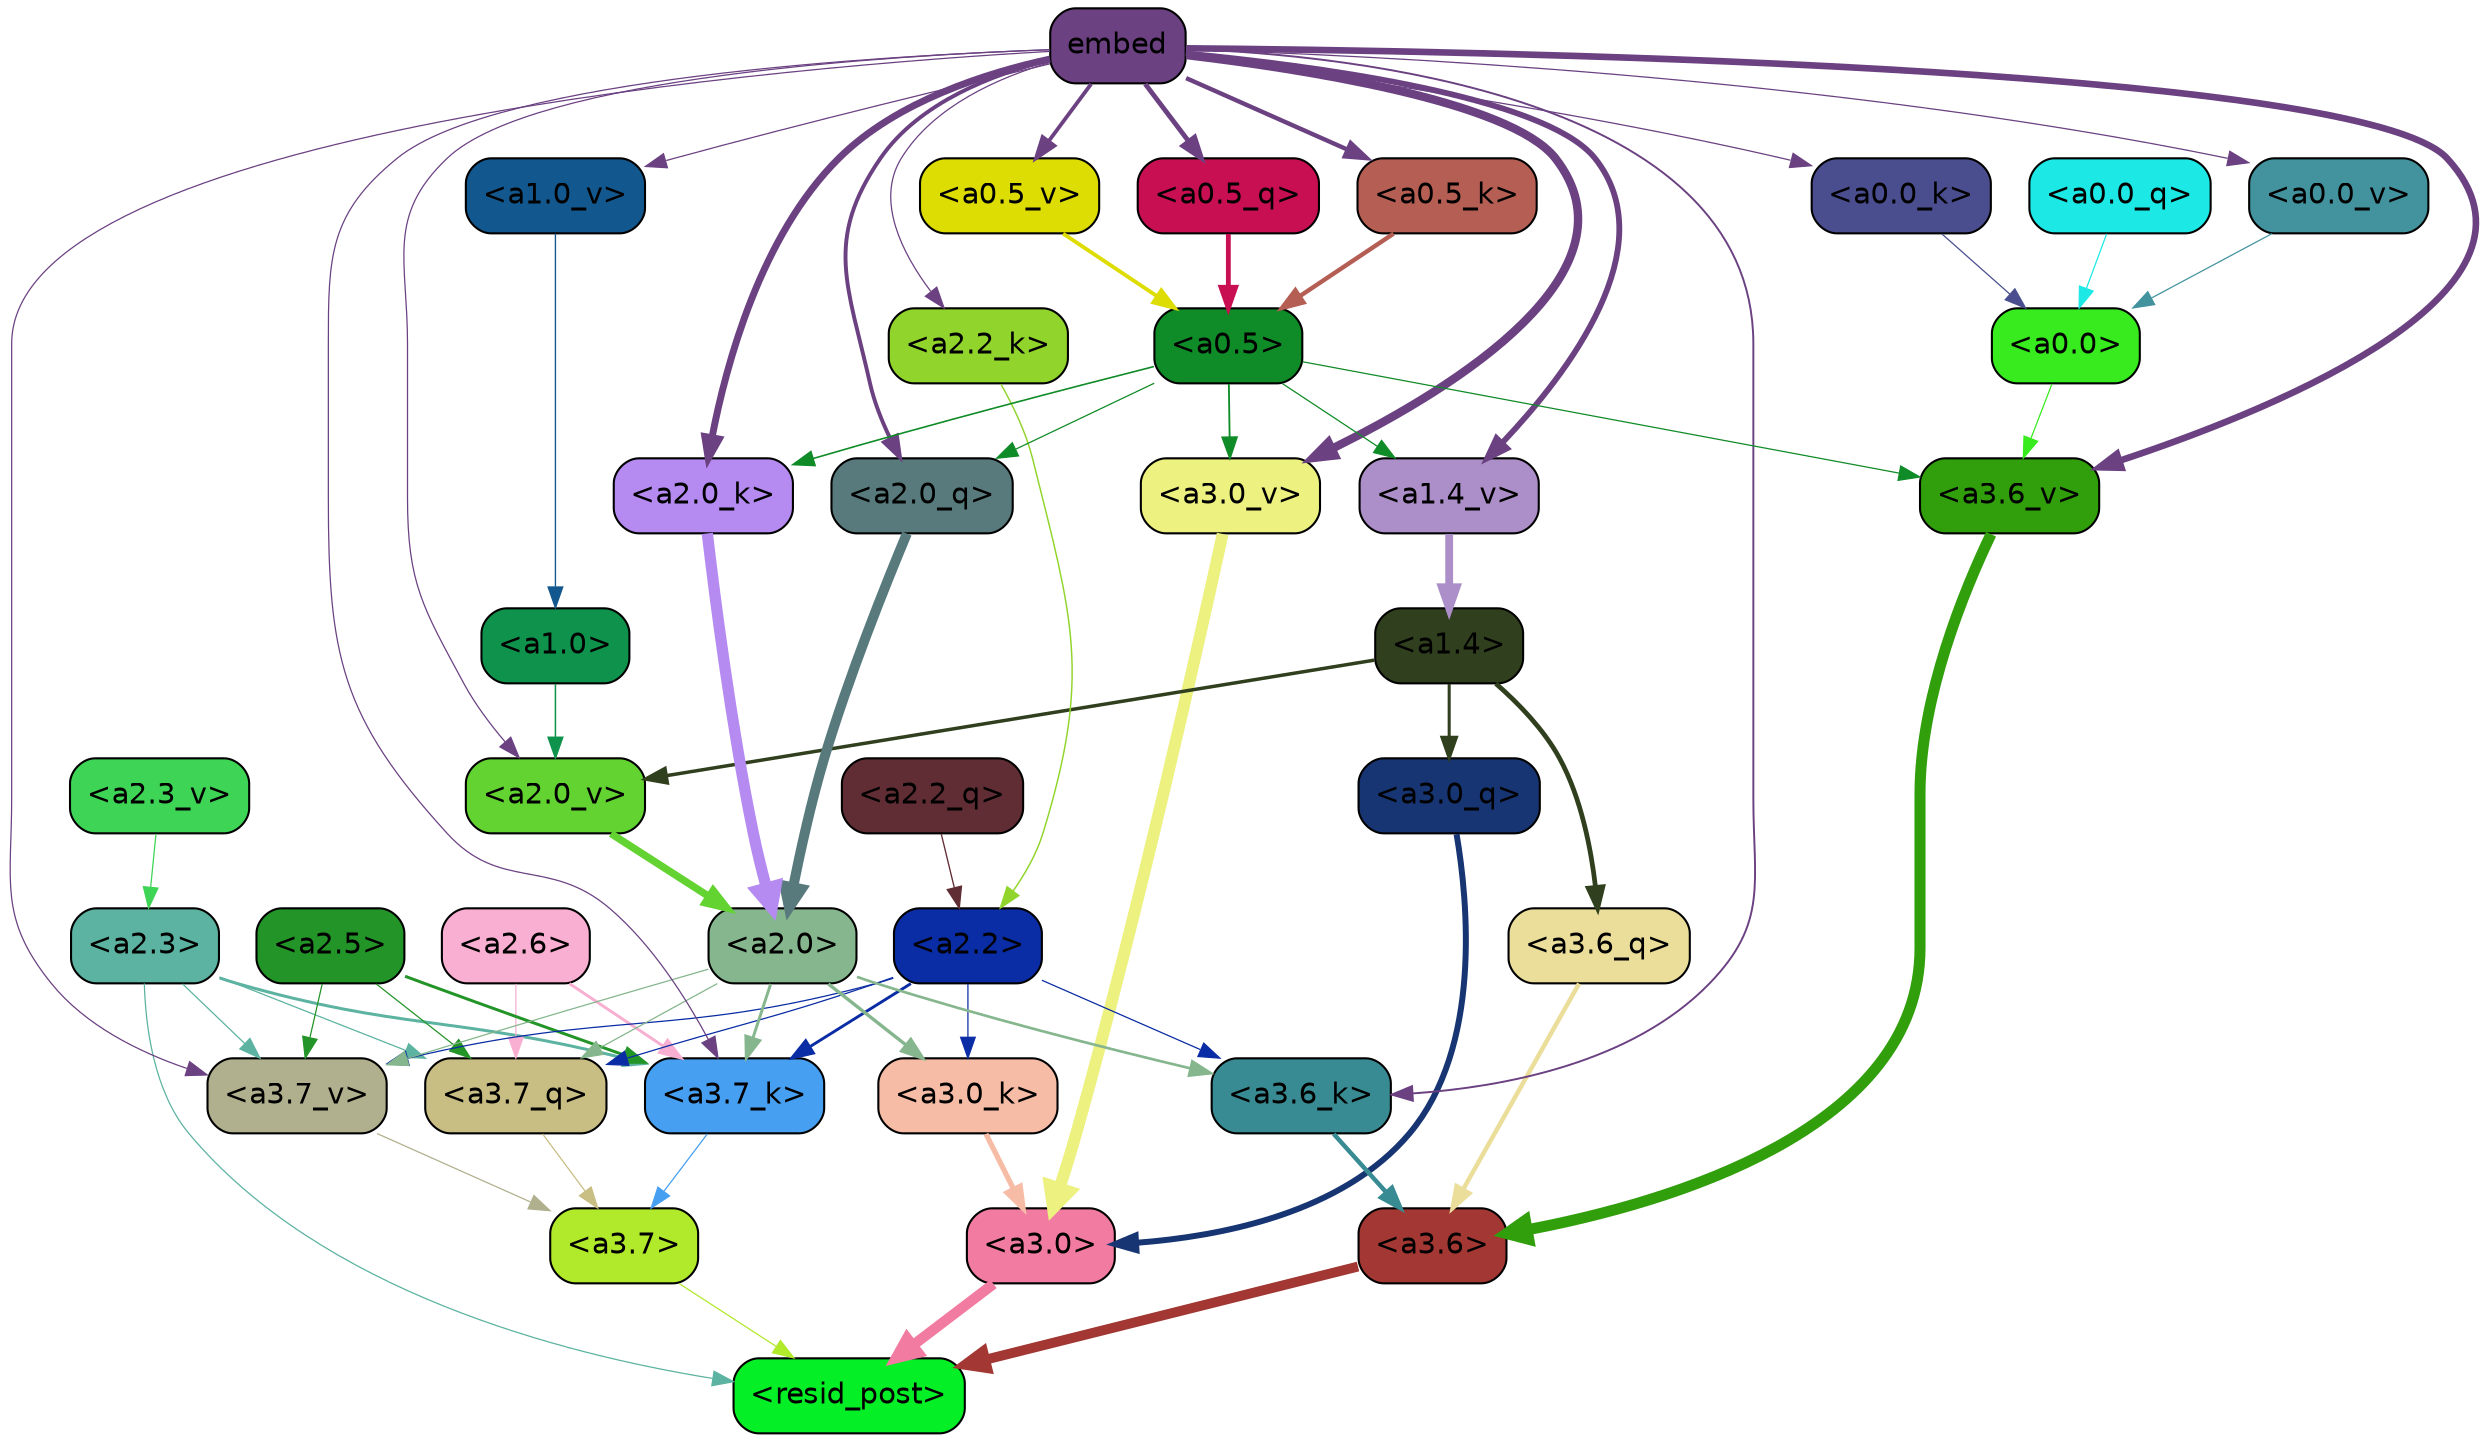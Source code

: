 strict digraph "" {
	graph [bgcolor=transparent,
		layout=dot,
		overlap=false,
		splines=true
	];
	"<a3.7>"	[color=black,
		fillcolor="#b1e92b",
		fontname=Helvetica,
		shape=box,
		style="filled, rounded"];
	"<resid_post>"	[color=black,
		fillcolor="#04ef26",
		fontname=Helvetica,
		shape=box,
		style="filled, rounded"];
	"<a3.7>" -> "<resid_post>"	[color="#b1e92b",
		penwidth=0.6];
	"<a3.6>"	[color=black,
		fillcolor="#a33733",
		fontname=Helvetica,
		shape=box,
		style="filled, rounded"];
	"<a3.6>" -> "<resid_post>"	[color="#a33733",
		penwidth=4.749041676521301];
	"<a3.0>"	[color=black,
		fillcolor="#f27ba1",
		fontname=Helvetica,
		shape=box,
		style="filled, rounded"];
	"<a3.0>" -> "<resid_post>"	[color="#f27ba1",
		penwidth=5.004215121269226];
	"<a2.3>"	[color=black,
		fillcolor="#5cb3a1",
		fontname=Helvetica,
		shape=box,
		style="filled, rounded"];
	"<a2.3>" -> "<resid_post>"	[color="#5cb3a1",
		penwidth=0.6];
	"<a3.7_q>"	[color=black,
		fillcolor="#c8bd82",
		fontname=Helvetica,
		shape=box,
		style="filled, rounded"];
	"<a2.3>" -> "<a3.7_q>"	[color="#5cb3a1",
		penwidth=0.6];
	"<a3.7_k>"	[color=black,
		fillcolor="#469ff1",
		fontname=Helvetica,
		shape=box,
		style="filled, rounded"];
	"<a2.3>" -> "<a3.7_k>"	[color="#5cb3a1",
		penwidth=1.4391854107379913];
	"<a3.7_v>"	[color=black,
		fillcolor="#b1b08e",
		fontname=Helvetica,
		shape=box,
		style="filled, rounded"];
	"<a2.3>" -> "<a3.7_v>"	[color="#5cb3a1",
		penwidth=0.6];
	"<a3.7_q>" -> "<a3.7>"	[color="#c8bd82",
		penwidth=0.6];
	"<a3.6_q>"	[color=black,
		fillcolor="#ebde9b",
		fontname=Helvetica,
		shape=box,
		style="filled, rounded"];
	"<a3.6_q>" -> "<a3.6>"	[color="#ebde9b",
		penwidth=2.160832464694977];
	"<a3.0_q>"	[color=black,
		fillcolor="#173573",
		fontname=Helvetica,
		shape=box,
		style="filled, rounded"];
	"<a3.0_q>" -> "<a3.0>"	[color="#173573",
		penwidth=2.870753765106201];
	"<a3.7_k>" -> "<a3.7>"	[color="#469ff1",
		penwidth=0.6];
	"<a3.6_k>"	[color=black,
		fillcolor="#388b92",
		fontname=Helvetica,
		shape=box,
		style="filled, rounded"];
	"<a3.6_k>" -> "<a3.6>"	[color="#388b92",
		penwidth=2.13908451795578];
	"<a3.0_k>"	[color=black,
		fillcolor="#f6bca6",
		fontname=Helvetica,
		shape=box,
		style="filled, rounded"];
	"<a3.0_k>" -> "<a3.0>"	[color="#f6bca6",
		penwidth=2.520303964614868];
	"<a3.7_v>" -> "<a3.7>"	[color="#b1b08e",
		penwidth=0.6];
	"<a3.6_v>"	[color=black,
		fillcolor="#319e0b",
		fontname=Helvetica,
		shape=box,
		style="filled, rounded"];
	"<a3.6_v>" -> "<a3.6>"	[color="#319e0b",
		penwidth=5.297133803367615];
	"<a3.0_v>"	[color=black,
		fillcolor="#ecf180",
		fontname=Helvetica,
		shape=box,
		style="filled, rounded"];
	"<a3.0_v>" -> "<a3.0>"	[color="#ecf180",
		penwidth=5.680712580680847];
	"<a2.6>"	[color=black,
		fillcolor="#f9afd1",
		fontname=Helvetica,
		shape=box,
		style="filled, rounded"];
	"<a2.6>" -> "<a3.7_q>"	[color="#f9afd1",
		penwidth=0.6];
	"<a2.6>" -> "<a3.7_k>"	[color="#f9afd1",
		penwidth=1.4180794060230255];
	"<a2.5>"	[color=black,
		fillcolor="#239427",
		fontname=Helvetica,
		shape=box,
		style="filled, rounded"];
	"<a2.5>" -> "<a3.7_q>"	[color="#239427",
		penwidth=0.6];
	"<a2.5>" -> "<a3.7_k>"	[color="#239427",
		penwidth=1.4281435310840607];
	"<a2.5>" -> "<a3.7_v>"	[color="#239427",
		penwidth=0.6];
	"<a2.2>"	[color=black,
		fillcolor="#0a2ca4",
		fontname=Helvetica,
		shape=box,
		style="filled, rounded"];
	"<a2.2>" -> "<a3.7_q>"	[color="#0a2ca4",
		penwidth=0.6];
	"<a2.2>" -> "<a3.7_k>"	[color="#0a2ca4",
		penwidth=1.3982512056827545];
	"<a2.2>" -> "<a3.6_k>"	[color="#0a2ca4",
		penwidth=0.6];
	"<a2.2>" -> "<a3.0_k>"	[color="#0a2ca4",
		penwidth=0.6];
	"<a2.2>" -> "<a3.7_v>"	[color="#0a2ca4",
		penwidth=0.6];
	"<a2.0>"	[color=black,
		fillcolor="#85b68d",
		fontname=Helvetica,
		shape=box,
		style="filled, rounded"];
	"<a2.0>" -> "<a3.7_q>"	[color="#85b68d",
		penwidth=0.6];
	"<a2.0>" -> "<a3.7_k>"	[color="#85b68d",
		penwidth=1.404832512140274];
	"<a2.0>" -> "<a3.6_k>"	[color="#85b68d",
		penwidth=1.2708758115768433];
	"<a2.0>" -> "<a3.0_k>"	[color="#85b68d",
		penwidth=1.6207245588302612];
	"<a2.0>" -> "<a3.7_v>"	[color="#85b68d",
		penwidth=0.6];
	"<a1.4>"	[color=black,
		fillcolor="#303f1d",
		fontname=Helvetica,
		shape=box,
		style="filled, rounded"];
	"<a1.4>" -> "<a3.6_q>"	[color="#303f1d",
		penwidth=2.289449453353882];
	"<a1.4>" -> "<a3.0_q>"	[color="#303f1d",
		penwidth=1.4600623846054077];
	"<a2.0_v>"	[color=black,
		fillcolor="#62d331",
		fontname=Helvetica,
		shape=box,
		style="filled, rounded"];
	"<a1.4>" -> "<a2.0_v>"	[color="#303f1d",
		penwidth=1.676277220249176];
	embed	[color=black,
		fillcolor="#6b4182",
		fontname=Helvetica,
		shape=box,
		style="filled, rounded"];
	embed -> "<a3.7_k>"	[color="#6b4182",
		penwidth=0.6];
	embed -> "<a3.6_k>"	[color="#6b4182",
		penwidth=0.9291638135910034];
	embed -> "<a3.7_v>"	[color="#6b4182",
		penwidth=0.6];
	embed -> "<a3.6_v>"	[color="#6b4182",
		penwidth=3.1808209121227264];
	embed -> "<a3.0_v>"	[color="#6b4182",
		penwidth=4.036660343408585];
	"<a2.0_q>"	[color=black,
		fillcolor="#587a7d",
		fontname=Helvetica,
		shape=box,
		style="filled, rounded"];
	embed -> "<a2.0_q>"	[color="#6b4182",
		penwidth=1.8821641206741333];
	"<a2.2_k>"	[color=black,
		fillcolor="#91d52c",
		fontname=Helvetica,
		shape=box,
		style="filled, rounded"];
	embed -> "<a2.2_k>"	[color="#6b4182",
		penwidth=0.6];
	"<a2.0_k>"	[color=black,
		fillcolor="#b58bf1",
		fontname=Helvetica,
		shape=box,
		style="filled, rounded"];
	embed -> "<a2.0_k>"	[color="#6b4182",
		penwidth=3.3375256061553955];
	embed -> "<a2.0_v>"	[color="#6b4182",
		penwidth=0.6];
	"<a1.4_v>"	[color=black,
		fillcolor="#ac8fc8",
		fontname=Helvetica,
		shape=box,
		style="filled, rounded"];
	embed -> "<a1.4_v>"	[color="#6b4182",
		penwidth=2.7935529947280884];
	"<a1.0_v>"	[color=black,
		fillcolor="#12578d",
		fontname=Helvetica,
		shape=box,
		style="filled, rounded"];
	embed -> "<a1.0_v>"	[color="#6b4182",
		penwidth=0.6];
	"<a0.5_q>"	[color=black,
		fillcolor="#c80f52",
		fontname=Helvetica,
		shape=box,
		style="filled, rounded"];
	embed -> "<a0.5_q>"	[color="#6b4182",
		penwidth=2.3187438249588013];
	"<a0.5_k>"	[color=black,
		fillcolor="#b45e54",
		fontname=Helvetica,
		shape=box,
		style="filled, rounded"];
	embed -> "<a0.5_k>"	[color="#6b4182",
		penwidth=2.1102226972579956];
	"<a0.0_k>"	[color=black,
		fillcolor="#4a4e8f",
		fontname=Helvetica,
		shape=box,
		style="filled, rounded"];
	embed -> "<a0.0_k>"	[color="#6b4182",
		penwidth=0.6];
	"<a0.5_v>"	[color=black,
		fillcolor="#dddc03",
		fontname=Helvetica,
		shape=box,
		style="filled, rounded"];
	embed -> "<a0.5_v>"	[color="#6b4182",
		penwidth=1.8293639421463013];
	"<a0.0_v>"	[color=black,
		fillcolor="#43939f",
		fontname=Helvetica,
		shape=box,
		style="filled, rounded"];
	embed -> "<a0.0_v>"	[color="#6b4182",
		penwidth=0.6];
	"<a0.5>"	[color=black,
		fillcolor="#0f8b27",
		fontname=Helvetica,
		shape=box,
		style="filled, rounded"];
	"<a0.5>" -> "<a3.6_v>"	[color="#0f8b27",
		penwidth=0.6];
	"<a0.5>" -> "<a3.0_v>"	[color="#0f8b27",
		penwidth=0.8798569142818451];
	"<a0.5>" -> "<a2.0_q>"	[color="#0f8b27",
		penwidth=0.6];
	"<a0.5>" -> "<a2.0_k>"	[color="#0f8b27",
		penwidth=0.7782440185546875];
	"<a0.5>" -> "<a1.4_v>"	[color="#0f8b27",
		penwidth=0.6];
	"<a0.0>"	[color=black,
		fillcolor="#37eb1e",
		fontname=Helvetica,
		shape=box,
		style="filled, rounded"];
	"<a0.0>" -> "<a3.6_v>"	[color="#37eb1e",
		penwidth=0.6];
	"<a2.2_q>"	[color=black,
		fillcolor="#5f2d33",
		fontname=Helvetica,
		shape=box,
		style="filled, rounded"];
	"<a2.2_q>" -> "<a2.2>"	[color="#5f2d33",
		penwidth=0.6392357051372528];
	"<a2.0_q>" -> "<a2.0>"	[color="#587a7d",
		penwidth=4.795779317617416];
	"<a2.2_k>" -> "<a2.2>"	[color="#91d52c",
		penwidth=0.7060726433992386];
	"<a2.0_k>" -> "<a2.0>"	[color="#b58bf1",
		penwidth=5.401692286133766];
	"<a2.3_v>"	[color=black,
		fillcolor="#3ed455",
		fontname=Helvetica,
		shape=box,
		style="filled, rounded"];
	"<a2.3_v>" -> "<a2.3>"	[color="#3ed455",
		penwidth=0.6];
	"<a2.0_v>" -> "<a2.0>"	[color="#62d331",
		penwidth=3.56003999710083];
	"<a1.0>"	[color=black,
		fillcolor="#0f934c",
		fontname=Helvetica,
		shape=box,
		style="filled, rounded"];
	"<a1.0>" -> "<a2.0_v>"	[color="#0f934c",
		penwidth=0.7355214953422546];
	"<a1.4_v>" -> "<a1.4>"	[color="#ac8fc8",
		penwidth=3.7673035860061646];
	"<a1.0_v>" -> "<a1.0>"	[color="#12578d",
		penwidth=0.6493047475814819];
	"<a0.5_q>" -> "<a0.5>"	[color="#c80f52",
		penwidth=2.3187414407730103];
	"<a0.0_q>"	[color=black,
		fillcolor="#1ce9e5",
		fontname=Helvetica,
		shape=box,
		style="filled, rounded"];
	"<a0.0_q>" -> "<a0.0>"	[color="#1ce9e5",
		penwidth=0.6];
	"<a0.5_k>" -> "<a0.5>"	[color="#b45e54",
		penwidth=2.1102215051651];
	"<a0.0_k>" -> "<a0.0>"	[color="#4a4e8f",
		penwidth=0.6];
	"<a0.5_v>" -> "<a0.5>"	[color="#dddc03",
		penwidth=1.829363465309143];
	"<a0.0_v>" -> "<a0.0>"	[color="#43939f",
		penwidth=0.6];
}
